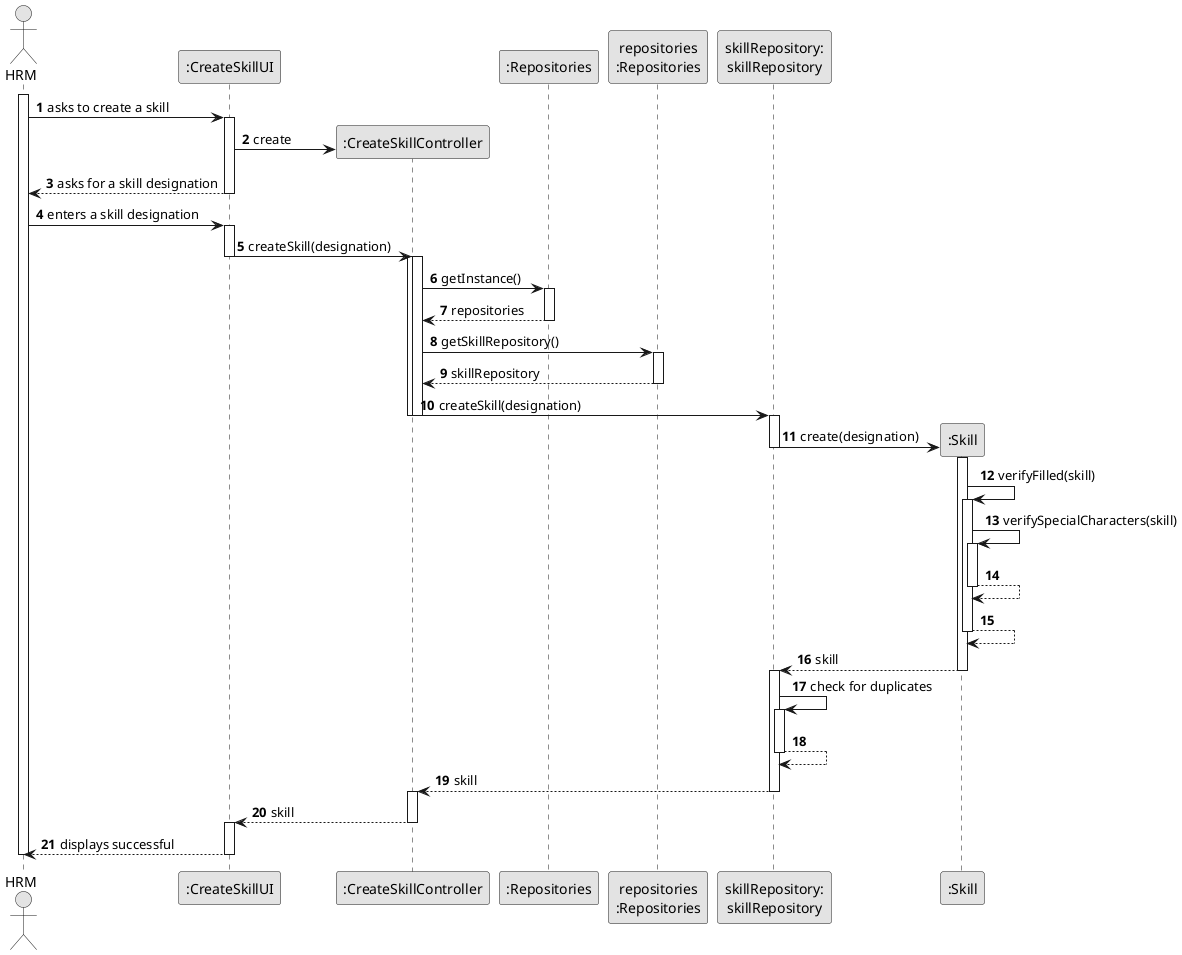 @startuml
skinparam monochrome true
skinparam packageStyle rectangle
skinparam shadowing false

autonumber

actor "HRM" as HRM
participant ":CreateSkillUI" as UI
participant ":CreateSkillController" as CTRL
participant ":Repositories" as GlobRepo
participant "repositories\n:Repositories" as PLAT
participant "skillRepository:\nskillRepository" as skillRepository
participant ":Skill" as Skill

activate HRM

HRM ->UI : asks to create a skill
activate UI

UI -> CTRL** : create

UI --> HRM : asks for a skill designation
deactivate UI

HRM -> UI : enters a skill designation
activate UI

UI->CTRL : createSkill(designation)
deactivate UI
activate CTRL

activate CTRL
CTRL -> GlobRepo : getInstance()
activate GlobRepo
GlobRepo --> CTRL : repositories
deactivate GlobRepo

CTRL -> PLAT : getSkillRepository()
activate PLAT
PLAT -->  CTRL: skillRepository
deactivate PLAT

CTRL -> skillRepository : createSkill(designation)
deactivate CTRL
deactivate CTRL
activate skillRepository

    skillRepository -> Skill** : create(designation)
    deactivate skillRepository

        activate Skill

    Skill -> Skill : verifyFilled(skill)
        activate Skill
        Skill -> Skill : verifySpecialCharacters(skill)
        activate Skill
        Skill --> Skill
    deactivate Skill
    Skill --> Skill
    deactivate Skill

    Skill --> skillRepository : skill
     deactivate Skill
    activate skillRepository

    skillRepository -> skillRepository : check for duplicates
    activate skillRepository
    skillRepository -->skillRepository
    deactivate skillRepository
    deactivate Skill

    CTRL <-- skillRepository : skill
    deactivate skillRepository
    activate CTRL



    CTRL --> UI : skill
    deactivate CTRL
    activate UI


    UI --> HRM : displays successful
    deactivate UI
deactivate HRM
@enduml